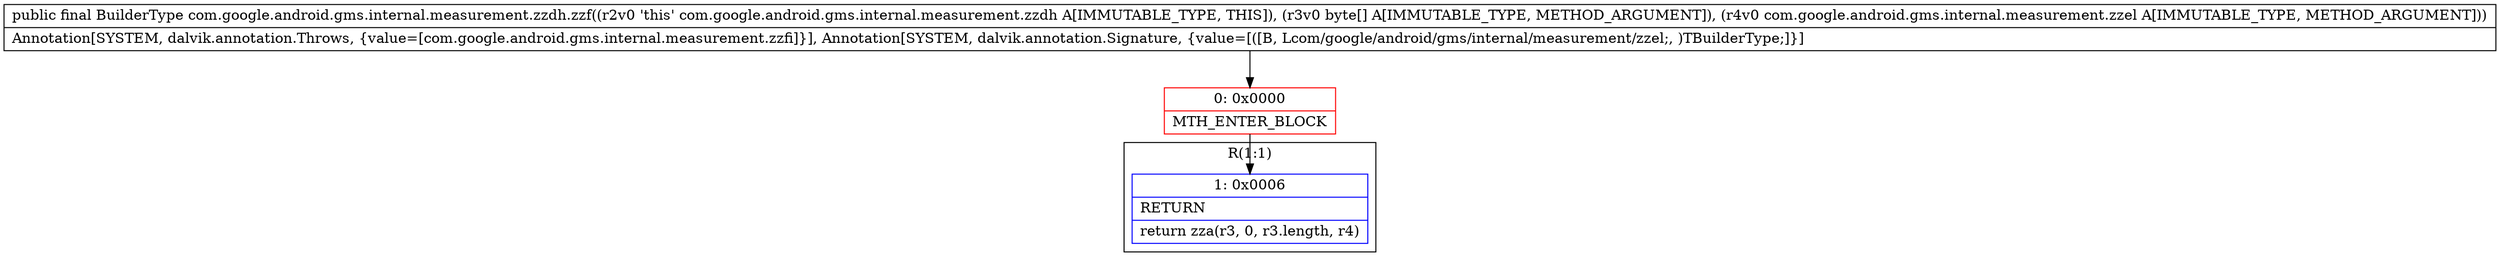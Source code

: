 digraph "CFG forcom.google.android.gms.internal.measurement.zzdh.zzf([BLcom\/google\/android\/gms\/internal\/measurement\/zzel;)Lcom\/google\/android\/gms\/internal\/measurement\/zzdh;" {
subgraph cluster_Region_428271695 {
label = "R(1:1)";
node [shape=record,color=blue];
Node_1 [shape=record,label="{1\:\ 0x0006|RETURN\l|return zza(r3, 0, r3.length, r4)\l}"];
}
Node_0 [shape=record,color=red,label="{0\:\ 0x0000|MTH_ENTER_BLOCK\l}"];
MethodNode[shape=record,label="{public final BuilderType com.google.android.gms.internal.measurement.zzdh.zzf((r2v0 'this' com.google.android.gms.internal.measurement.zzdh A[IMMUTABLE_TYPE, THIS]), (r3v0 byte[] A[IMMUTABLE_TYPE, METHOD_ARGUMENT]), (r4v0 com.google.android.gms.internal.measurement.zzel A[IMMUTABLE_TYPE, METHOD_ARGUMENT]))  | Annotation[SYSTEM, dalvik.annotation.Throws, \{value=[com.google.android.gms.internal.measurement.zzfi]\}], Annotation[SYSTEM, dalvik.annotation.Signature, \{value=[([B, Lcom\/google\/android\/gms\/internal\/measurement\/zzel;, )TBuilderType;]\}]\l}"];
MethodNode -> Node_0;
Node_0 -> Node_1;
}


